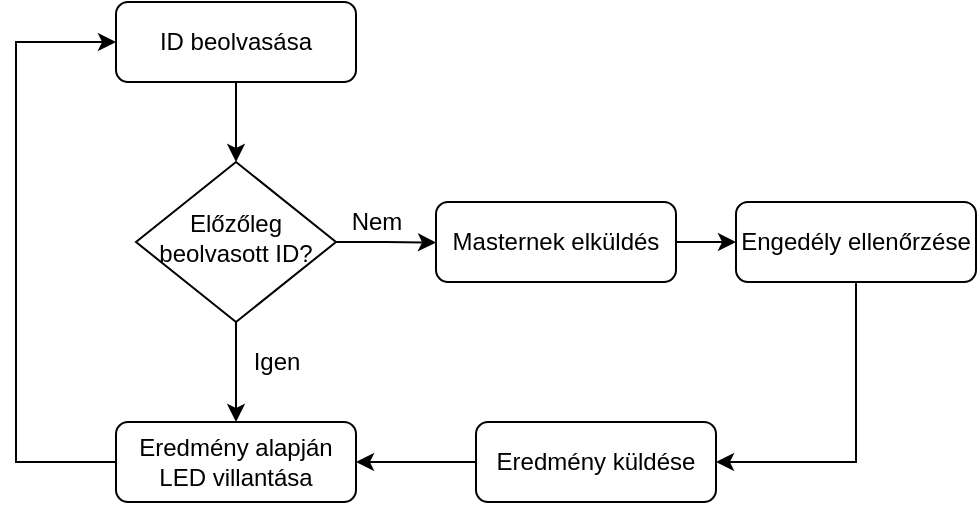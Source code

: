 <mxfile version="18.0.2" type="github">
  <diagram id="C5RBs43oDa-KdzZeNtuy" name="Page-1">
    <mxGraphModel dx="1293" dy="727" grid="1" gridSize="10" guides="1" tooltips="1" connect="1" arrows="1" fold="1" page="1" pageScale="1" pageWidth="1169" pageHeight="827" math="0" shadow="0">
      <root>
        <mxCell id="WIyWlLk6GJQsqaUBKTNV-0" />
        <mxCell id="WIyWlLk6GJQsqaUBKTNV-1" parent="WIyWlLk6GJQsqaUBKTNV-0" />
        <mxCell id="jASNwDkRZgqfgBu6pJCI-4" value="" style="edgeStyle=orthogonalEdgeStyle;rounded=0;orthogonalLoop=1;jettySize=auto;html=1;" edge="1" parent="WIyWlLk6GJQsqaUBKTNV-1" source="WIyWlLk6GJQsqaUBKTNV-3" target="jASNwDkRZgqfgBu6pJCI-3">
          <mxGeometry relative="1" as="geometry" />
        </mxCell>
        <mxCell id="WIyWlLk6GJQsqaUBKTNV-3" value="ID beolvasása" style="rounded=1;whiteSpace=wrap;html=1;fontSize=12;glass=0;strokeWidth=1;shadow=0;" parent="WIyWlLk6GJQsqaUBKTNV-1" vertex="1">
          <mxGeometry x="160" y="80" width="120" height="40" as="geometry" />
        </mxCell>
        <mxCell id="jASNwDkRZgqfgBu6pJCI-16" style="edgeStyle=orthogonalEdgeStyle;rounded=0;orthogonalLoop=1;jettySize=auto;html=1;exitX=0;exitY=0.5;exitDx=0;exitDy=0;entryX=1;entryY=0.5;entryDx=0;entryDy=0;" edge="1" parent="WIyWlLk6GJQsqaUBKTNV-1" source="WIyWlLk6GJQsqaUBKTNV-12" target="jASNwDkRZgqfgBu6pJCI-15">
          <mxGeometry relative="1" as="geometry" />
        </mxCell>
        <mxCell id="WIyWlLk6GJQsqaUBKTNV-12" value="Eredmény küldése" style="rounded=1;whiteSpace=wrap;html=1;fontSize=12;glass=0;strokeWidth=1;shadow=0;" parent="WIyWlLk6GJQsqaUBKTNV-1" vertex="1">
          <mxGeometry x="340" y="290" width="120" height="40" as="geometry" />
        </mxCell>
        <mxCell id="jASNwDkRZgqfgBu6pJCI-5" value="" style="edgeStyle=orthogonalEdgeStyle;rounded=0;orthogonalLoop=1;jettySize=auto;html=1;entryX=0.5;entryY=0;entryDx=0;entryDy=0;" edge="1" parent="WIyWlLk6GJQsqaUBKTNV-1" source="jASNwDkRZgqfgBu6pJCI-3" target="jASNwDkRZgqfgBu6pJCI-15">
          <mxGeometry relative="1" as="geometry">
            <mxPoint x="250.0" y="320.0" as="targetPoint" />
            <Array as="points" />
          </mxGeometry>
        </mxCell>
        <mxCell id="jASNwDkRZgqfgBu6pJCI-7" style="edgeStyle=orthogonalEdgeStyle;rounded=0;orthogonalLoop=1;jettySize=auto;html=1;exitX=1;exitY=0.5;exitDx=0;exitDy=0;" edge="1" parent="WIyWlLk6GJQsqaUBKTNV-1" source="jASNwDkRZgqfgBu6pJCI-3">
          <mxGeometry relative="1" as="geometry">
            <mxPoint x="320" y="200.273" as="targetPoint" />
          </mxGeometry>
        </mxCell>
        <mxCell id="jASNwDkRZgqfgBu6pJCI-3" value="Előzőleg beolvasott ID?" style="rhombus;whiteSpace=wrap;html=1;shadow=0;fontFamily=Helvetica;fontSize=12;align=center;strokeWidth=1;spacing=6;spacingTop=-4;" vertex="1" parent="WIyWlLk6GJQsqaUBKTNV-1">
          <mxGeometry x="170" y="160" width="100" height="80" as="geometry" />
        </mxCell>
        <mxCell id="jASNwDkRZgqfgBu6pJCI-6" value="Igen" style="text;html=1;align=center;verticalAlign=middle;resizable=0;points=[];autosize=1;strokeColor=none;fillColor=none;" vertex="1" parent="WIyWlLk6GJQsqaUBKTNV-1">
          <mxGeometry x="220" y="250" width="40" height="20" as="geometry" />
        </mxCell>
        <mxCell id="jASNwDkRZgqfgBu6pJCI-8" value="Nem" style="text;html=1;align=center;verticalAlign=middle;resizable=0;points=[];autosize=1;strokeColor=none;fillColor=none;" vertex="1" parent="WIyWlLk6GJQsqaUBKTNV-1">
          <mxGeometry x="270" y="180" width="40" height="20" as="geometry" />
        </mxCell>
        <mxCell id="jASNwDkRZgqfgBu6pJCI-11" value="" style="edgeStyle=orthogonalEdgeStyle;rounded=0;orthogonalLoop=1;jettySize=auto;html=1;" edge="1" parent="WIyWlLk6GJQsqaUBKTNV-1" source="jASNwDkRZgqfgBu6pJCI-9">
          <mxGeometry relative="1" as="geometry">
            <mxPoint x="470" y="200" as="targetPoint" />
          </mxGeometry>
        </mxCell>
        <mxCell id="jASNwDkRZgqfgBu6pJCI-9" value="Masternek elküldés" style="rounded=1;whiteSpace=wrap;html=1;fontSize=12;glass=0;strokeWidth=1;shadow=0;" vertex="1" parent="WIyWlLk6GJQsqaUBKTNV-1">
          <mxGeometry x="320" y="180" width="120" height="40" as="geometry" />
        </mxCell>
        <mxCell id="jASNwDkRZgqfgBu6pJCI-14" style="edgeStyle=orthogonalEdgeStyle;rounded=0;orthogonalLoop=1;jettySize=auto;html=1;entryX=1;entryY=0.5;entryDx=0;entryDy=0;" edge="1" parent="WIyWlLk6GJQsqaUBKTNV-1" source="jASNwDkRZgqfgBu6pJCI-13" target="WIyWlLk6GJQsqaUBKTNV-12">
          <mxGeometry relative="1" as="geometry">
            <mxPoint x="530" y="310" as="targetPoint" />
            <Array as="points">
              <mxPoint x="530" y="310" />
            </Array>
          </mxGeometry>
        </mxCell>
        <mxCell id="jASNwDkRZgqfgBu6pJCI-13" value="Engedély ellenőrzése" style="rounded=1;whiteSpace=wrap;html=1;fontSize=12;glass=0;strokeWidth=1;shadow=0;" vertex="1" parent="WIyWlLk6GJQsqaUBKTNV-1">
          <mxGeometry x="470" y="180" width="120" height="40" as="geometry" />
        </mxCell>
        <mxCell id="jASNwDkRZgqfgBu6pJCI-17" style="edgeStyle=orthogonalEdgeStyle;rounded=0;orthogonalLoop=1;jettySize=auto;html=1;entryX=0;entryY=0.5;entryDx=0;entryDy=0;" edge="1" parent="WIyWlLk6GJQsqaUBKTNV-1" source="jASNwDkRZgqfgBu6pJCI-15" target="WIyWlLk6GJQsqaUBKTNV-3">
          <mxGeometry relative="1" as="geometry">
            <Array as="points">
              <mxPoint x="110" y="310" />
              <mxPoint x="110" y="100" />
            </Array>
          </mxGeometry>
        </mxCell>
        <mxCell id="jASNwDkRZgqfgBu6pJCI-15" value="Eredmény alapján LED villantása" style="rounded=1;whiteSpace=wrap;html=1;fontSize=12;glass=0;strokeWidth=1;shadow=0;" vertex="1" parent="WIyWlLk6GJQsqaUBKTNV-1">
          <mxGeometry x="160" y="290" width="120" height="40" as="geometry" />
        </mxCell>
      </root>
    </mxGraphModel>
  </diagram>
</mxfile>
